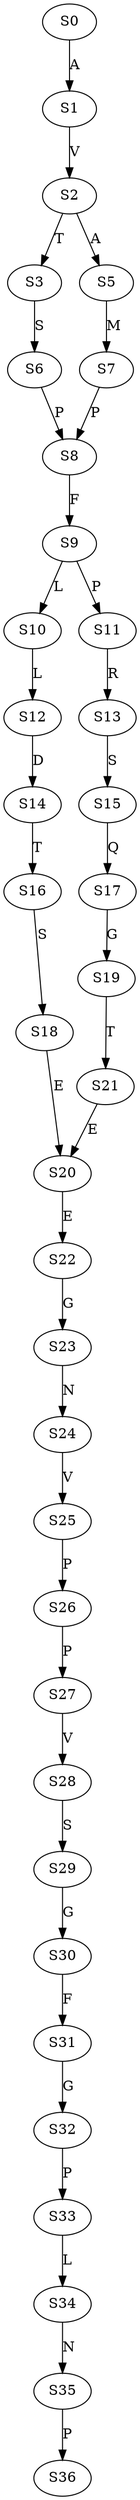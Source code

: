 strict digraph  {
	S0 -> S1 [ label = A ];
	S1 -> S2 [ label = V ];
	S2 -> S3 [ label = T ];
	S2 -> S5 [ label = A ];
	S3 -> S6 [ label = S ];
	S5 -> S7 [ label = M ];
	S6 -> S8 [ label = P ];
	S7 -> S8 [ label = P ];
	S8 -> S9 [ label = F ];
	S9 -> S10 [ label = L ];
	S9 -> S11 [ label = P ];
	S10 -> S12 [ label = L ];
	S11 -> S13 [ label = R ];
	S12 -> S14 [ label = D ];
	S13 -> S15 [ label = S ];
	S14 -> S16 [ label = T ];
	S15 -> S17 [ label = Q ];
	S16 -> S18 [ label = S ];
	S17 -> S19 [ label = G ];
	S18 -> S20 [ label = E ];
	S19 -> S21 [ label = T ];
	S20 -> S22 [ label = E ];
	S21 -> S20 [ label = E ];
	S22 -> S23 [ label = G ];
	S23 -> S24 [ label = N ];
	S24 -> S25 [ label = V ];
	S25 -> S26 [ label = P ];
	S26 -> S27 [ label = P ];
	S27 -> S28 [ label = V ];
	S28 -> S29 [ label = S ];
	S29 -> S30 [ label = G ];
	S30 -> S31 [ label = F ];
	S31 -> S32 [ label = G ];
	S32 -> S33 [ label = P ];
	S33 -> S34 [ label = L ];
	S34 -> S35 [ label = N ];
	S35 -> S36 [ label = P ];
}
